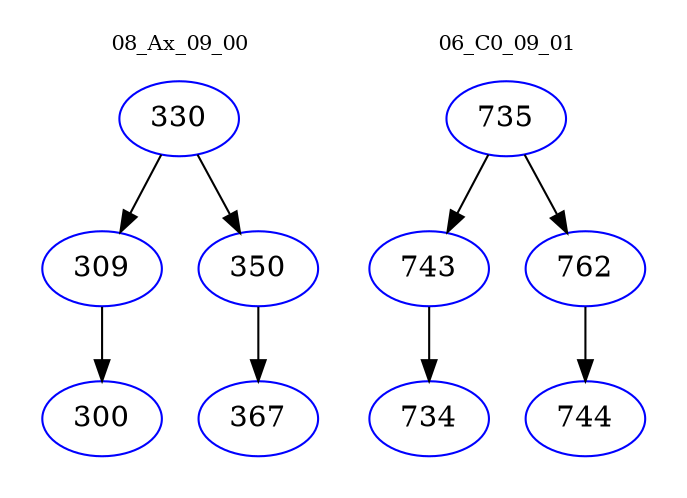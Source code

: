 digraph{
subgraph cluster_0 {
color = white
label = "08_Ax_09_00";
fontsize=10;
T0_330 [label="330", color="blue"]
T0_330 -> T0_309 [color="black"]
T0_309 [label="309", color="blue"]
T0_309 -> T0_300 [color="black"]
T0_300 [label="300", color="blue"]
T0_330 -> T0_350 [color="black"]
T0_350 [label="350", color="blue"]
T0_350 -> T0_367 [color="black"]
T0_367 [label="367", color="blue"]
}
subgraph cluster_1 {
color = white
label = "06_C0_09_01";
fontsize=10;
T1_735 [label="735", color="blue"]
T1_735 -> T1_743 [color="black"]
T1_743 [label="743", color="blue"]
T1_743 -> T1_734 [color="black"]
T1_734 [label="734", color="blue"]
T1_735 -> T1_762 [color="black"]
T1_762 [label="762", color="blue"]
T1_762 -> T1_744 [color="black"]
T1_744 [label="744", color="blue"]
}
}
